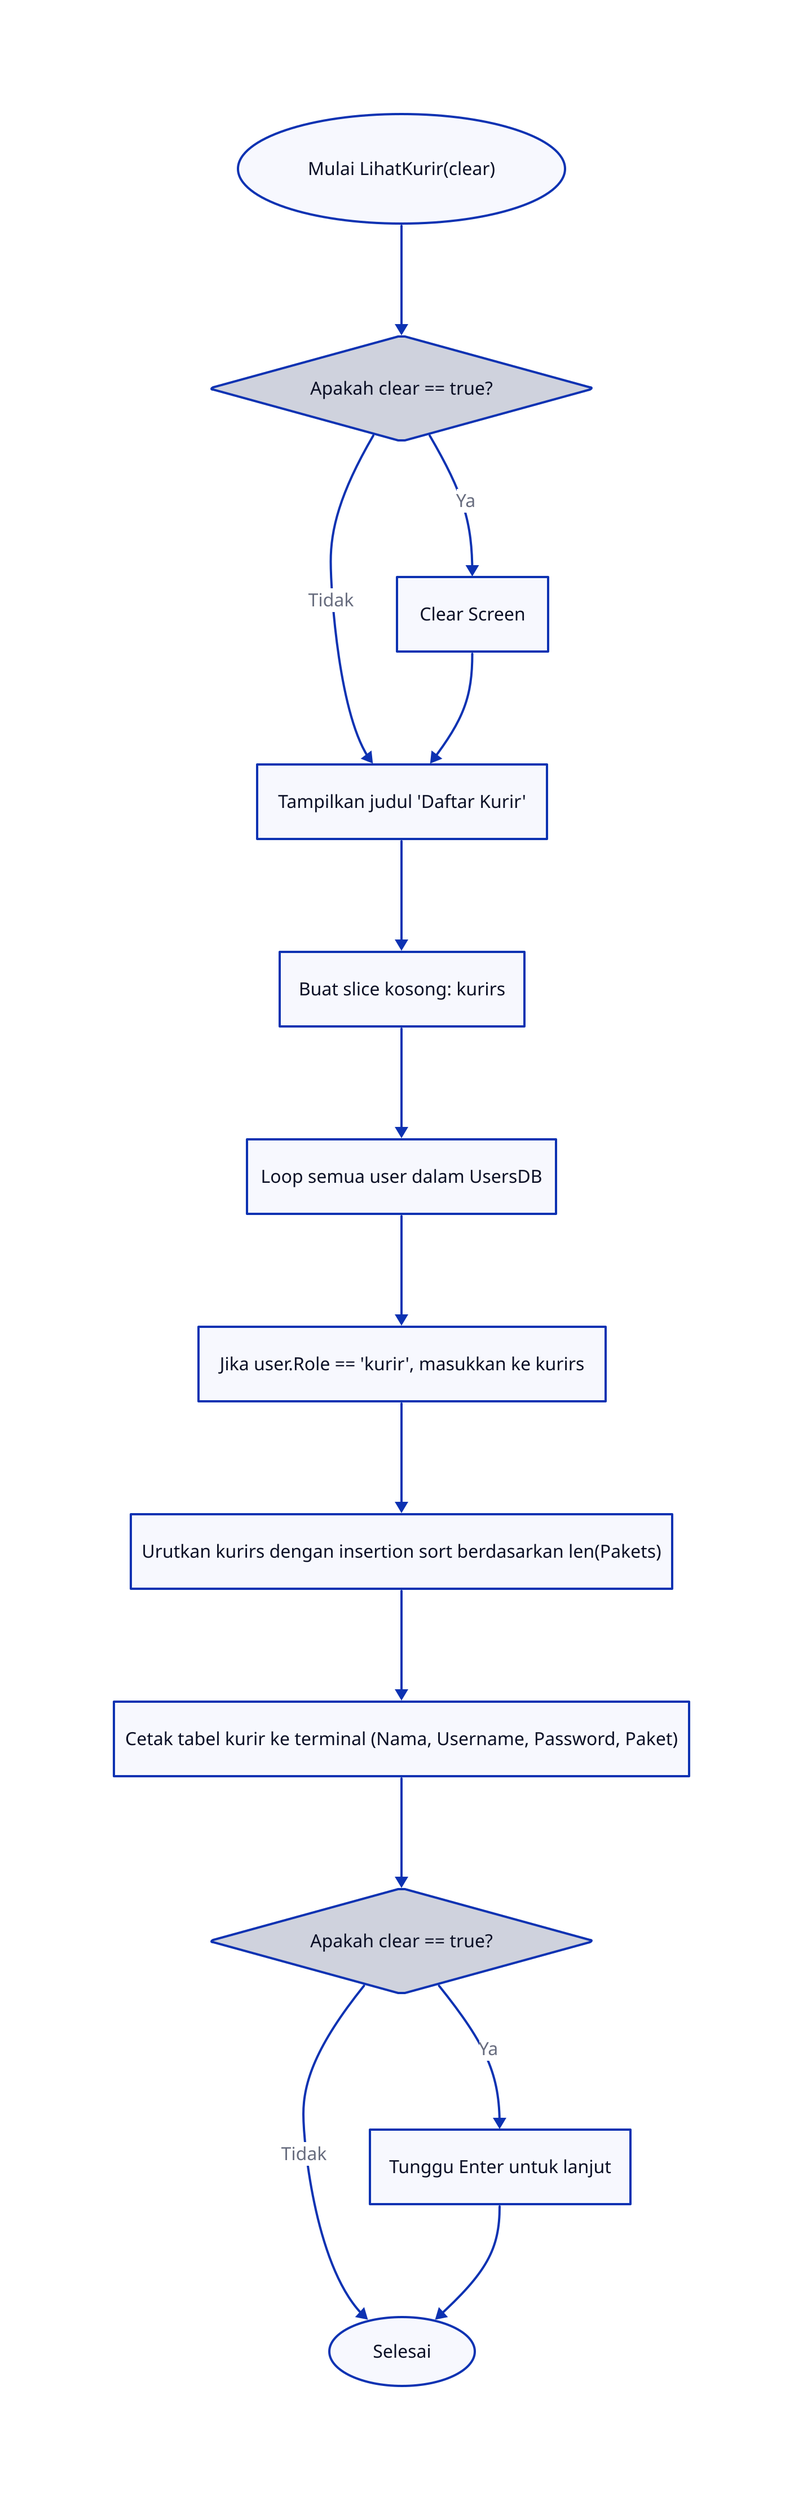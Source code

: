 direction: down

start: "Mulai LihatKurir(clear)" {
  shape: oval
}

checkClear: "Apakah clear == true?" {
  shape: diamond
}

clearScreen: "Clear Screen" {
  shape: rectangle
}

printTitle: "Tampilkan judul 'Daftar Kurir'" {
  shape: rectangle
}

initKurirs: "Buat slice kosong: kurirs" {
  shape: rectangle
}

loopDB: "Loop semua user dalam UsersDB" {
  shape: rectangle
}

filterKurir: "Jika user.Role == 'kurir', masukkan ke kurirs" {
  shape: rectangle
}

sortKurirs: "Urutkan kurirs dengan insertion sort berdasarkan len(Pakets)" {
  shape: rectangle
}

printTable: "Cetak tabel kurir ke terminal (Nama, Username, Password, Paket)" {
  shape: rectangle
}

checkClear2: "Apakah clear == true?" {
  shape: diamond
}

enterToContinue: "Tunggu Enter untuk lanjut" {
  shape: rectangle
}

end: "Selesai" {
  shape: oval
}

start -> checkClear
checkClear -> clearScreen: Ya
checkClear -> printTitle: Tidak
clearScreen -> printTitle
printTitle -> initKurirs -> loopDB -> filterKurir -> sortKurirs -> printTable -> checkClear2
checkClear2 -> enterToContinue: Ya
checkClear2 -> end: Tidak
enterToContinue -> end
